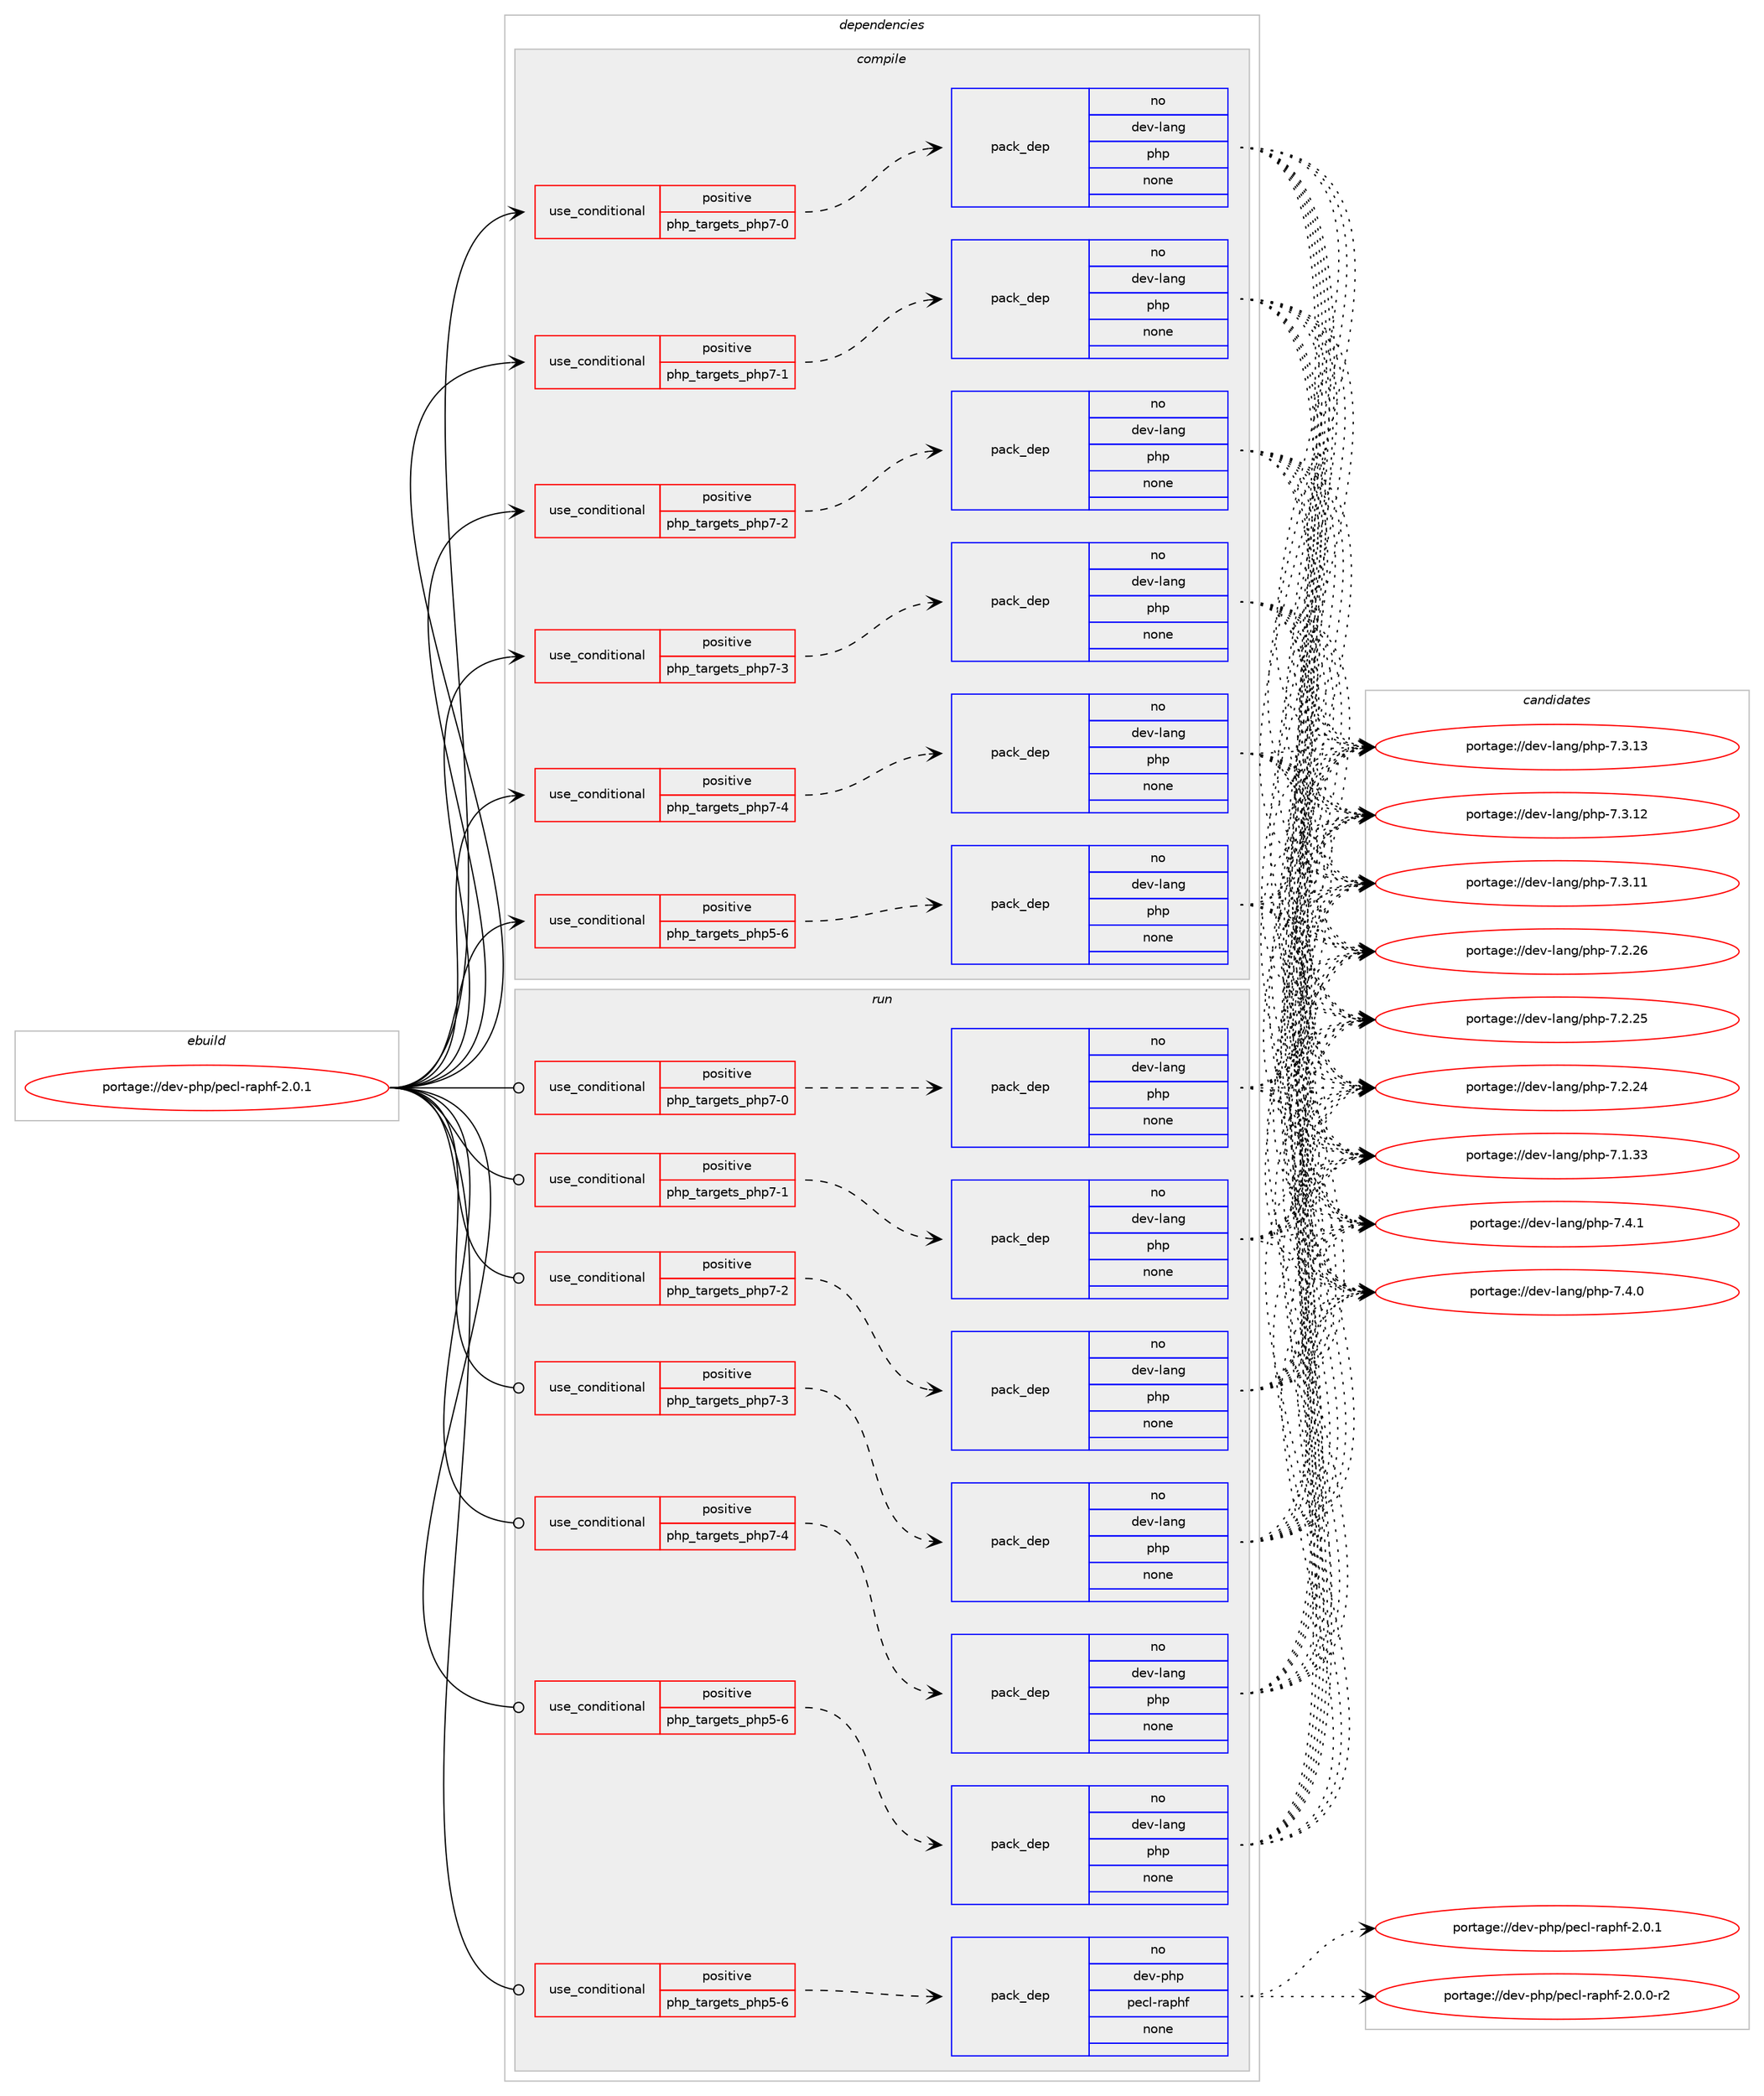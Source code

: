 digraph prolog {

# *************
# Graph options
# *************

newrank=true;
concentrate=true;
compound=true;
graph [rankdir=LR,fontname=Helvetica,fontsize=10,ranksep=1.5];#, ranksep=2.5, nodesep=0.2];
edge  [arrowhead=vee];
node  [fontname=Helvetica,fontsize=10];

# **********
# The ebuild
# **********

subgraph cluster_leftcol {
color=gray;
label=<<i>ebuild</i>>;
id [label="portage://dev-php/pecl-raphf-2.0.1", color=red, width=4, href="../dev-php/pecl-raphf-2.0.1.svg"];
}

# ****************
# The dependencies
# ****************

subgraph cluster_midcol {
color=gray;
label=<<i>dependencies</i>>;
subgraph cluster_compile {
fillcolor="#eeeeee";
style=filled;
label=<<i>compile</i>>;
subgraph cond120248 {
dependency475436 [label=<<TABLE BORDER="0" CELLBORDER="1" CELLSPACING="0" CELLPADDING="4"><TR><TD ROWSPAN="3" CELLPADDING="10">use_conditional</TD></TR><TR><TD>positive</TD></TR><TR><TD>php_targets_php5-6</TD></TR></TABLE>>, shape=none, color=red];
subgraph pack350161 {
dependency475437 [label=<<TABLE BORDER="0" CELLBORDER="1" CELLSPACING="0" CELLPADDING="4" WIDTH="220"><TR><TD ROWSPAN="6" CELLPADDING="30">pack_dep</TD></TR><TR><TD WIDTH="110">no</TD></TR><TR><TD>dev-lang</TD></TR><TR><TD>php</TD></TR><TR><TD>none</TD></TR><TR><TD></TD></TR></TABLE>>, shape=none, color=blue];
}
dependency475436:e -> dependency475437:w [weight=20,style="dashed",arrowhead="vee"];
}
id:e -> dependency475436:w [weight=20,style="solid",arrowhead="vee"];
subgraph cond120249 {
dependency475438 [label=<<TABLE BORDER="0" CELLBORDER="1" CELLSPACING="0" CELLPADDING="4"><TR><TD ROWSPAN="3" CELLPADDING="10">use_conditional</TD></TR><TR><TD>positive</TD></TR><TR><TD>php_targets_php7-0</TD></TR></TABLE>>, shape=none, color=red];
subgraph pack350162 {
dependency475439 [label=<<TABLE BORDER="0" CELLBORDER="1" CELLSPACING="0" CELLPADDING="4" WIDTH="220"><TR><TD ROWSPAN="6" CELLPADDING="30">pack_dep</TD></TR><TR><TD WIDTH="110">no</TD></TR><TR><TD>dev-lang</TD></TR><TR><TD>php</TD></TR><TR><TD>none</TD></TR><TR><TD></TD></TR></TABLE>>, shape=none, color=blue];
}
dependency475438:e -> dependency475439:w [weight=20,style="dashed",arrowhead="vee"];
}
id:e -> dependency475438:w [weight=20,style="solid",arrowhead="vee"];
subgraph cond120250 {
dependency475440 [label=<<TABLE BORDER="0" CELLBORDER="1" CELLSPACING="0" CELLPADDING="4"><TR><TD ROWSPAN="3" CELLPADDING="10">use_conditional</TD></TR><TR><TD>positive</TD></TR><TR><TD>php_targets_php7-1</TD></TR></TABLE>>, shape=none, color=red];
subgraph pack350163 {
dependency475441 [label=<<TABLE BORDER="0" CELLBORDER="1" CELLSPACING="0" CELLPADDING="4" WIDTH="220"><TR><TD ROWSPAN="6" CELLPADDING="30">pack_dep</TD></TR><TR><TD WIDTH="110">no</TD></TR><TR><TD>dev-lang</TD></TR><TR><TD>php</TD></TR><TR><TD>none</TD></TR><TR><TD></TD></TR></TABLE>>, shape=none, color=blue];
}
dependency475440:e -> dependency475441:w [weight=20,style="dashed",arrowhead="vee"];
}
id:e -> dependency475440:w [weight=20,style="solid",arrowhead="vee"];
subgraph cond120251 {
dependency475442 [label=<<TABLE BORDER="0" CELLBORDER="1" CELLSPACING="0" CELLPADDING="4"><TR><TD ROWSPAN="3" CELLPADDING="10">use_conditional</TD></TR><TR><TD>positive</TD></TR><TR><TD>php_targets_php7-2</TD></TR></TABLE>>, shape=none, color=red];
subgraph pack350164 {
dependency475443 [label=<<TABLE BORDER="0" CELLBORDER="1" CELLSPACING="0" CELLPADDING="4" WIDTH="220"><TR><TD ROWSPAN="6" CELLPADDING="30">pack_dep</TD></TR><TR><TD WIDTH="110">no</TD></TR><TR><TD>dev-lang</TD></TR><TR><TD>php</TD></TR><TR><TD>none</TD></TR><TR><TD></TD></TR></TABLE>>, shape=none, color=blue];
}
dependency475442:e -> dependency475443:w [weight=20,style="dashed",arrowhead="vee"];
}
id:e -> dependency475442:w [weight=20,style="solid",arrowhead="vee"];
subgraph cond120252 {
dependency475444 [label=<<TABLE BORDER="0" CELLBORDER="1" CELLSPACING="0" CELLPADDING="4"><TR><TD ROWSPAN="3" CELLPADDING="10">use_conditional</TD></TR><TR><TD>positive</TD></TR><TR><TD>php_targets_php7-3</TD></TR></TABLE>>, shape=none, color=red];
subgraph pack350165 {
dependency475445 [label=<<TABLE BORDER="0" CELLBORDER="1" CELLSPACING="0" CELLPADDING="4" WIDTH="220"><TR><TD ROWSPAN="6" CELLPADDING="30">pack_dep</TD></TR><TR><TD WIDTH="110">no</TD></TR><TR><TD>dev-lang</TD></TR><TR><TD>php</TD></TR><TR><TD>none</TD></TR><TR><TD></TD></TR></TABLE>>, shape=none, color=blue];
}
dependency475444:e -> dependency475445:w [weight=20,style="dashed",arrowhead="vee"];
}
id:e -> dependency475444:w [weight=20,style="solid",arrowhead="vee"];
subgraph cond120253 {
dependency475446 [label=<<TABLE BORDER="0" CELLBORDER="1" CELLSPACING="0" CELLPADDING="4"><TR><TD ROWSPAN="3" CELLPADDING="10">use_conditional</TD></TR><TR><TD>positive</TD></TR><TR><TD>php_targets_php7-4</TD></TR></TABLE>>, shape=none, color=red];
subgraph pack350166 {
dependency475447 [label=<<TABLE BORDER="0" CELLBORDER="1" CELLSPACING="0" CELLPADDING="4" WIDTH="220"><TR><TD ROWSPAN="6" CELLPADDING="30">pack_dep</TD></TR><TR><TD WIDTH="110">no</TD></TR><TR><TD>dev-lang</TD></TR><TR><TD>php</TD></TR><TR><TD>none</TD></TR><TR><TD></TD></TR></TABLE>>, shape=none, color=blue];
}
dependency475446:e -> dependency475447:w [weight=20,style="dashed",arrowhead="vee"];
}
id:e -> dependency475446:w [weight=20,style="solid",arrowhead="vee"];
}
subgraph cluster_compileandrun {
fillcolor="#eeeeee";
style=filled;
label=<<i>compile and run</i>>;
}
subgraph cluster_run {
fillcolor="#eeeeee";
style=filled;
label=<<i>run</i>>;
subgraph cond120254 {
dependency475448 [label=<<TABLE BORDER="0" CELLBORDER="1" CELLSPACING="0" CELLPADDING="4"><TR><TD ROWSPAN="3" CELLPADDING="10">use_conditional</TD></TR><TR><TD>positive</TD></TR><TR><TD>php_targets_php5-6</TD></TR></TABLE>>, shape=none, color=red];
subgraph pack350167 {
dependency475449 [label=<<TABLE BORDER="0" CELLBORDER="1" CELLSPACING="0" CELLPADDING="4" WIDTH="220"><TR><TD ROWSPAN="6" CELLPADDING="30">pack_dep</TD></TR><TR><TD WIDTH="110">no</TD></TR><TR><TD>dev-lang</TD></TR><TR><TD>php</TD></TR><TR><TD>none</TD></TR><TR><TD></TD></TR></TABLE>>, shape=none, color=blue];
}
dependency475448:e -> dependency475449:w [weight=20,style="dashed",arrowhead="vee"];
}
id:e -> dependency475448:w [weight=20,style="solid",arrowhead="odot"];
subgraph cond120255 {
dependency475450 [label=<<TABLE BORDER="0" CELLBORDER="1" CELLSPACING="0" CELLPADDING="4"><TR><TD ROWSPAN="3" CELLPADDING="10">use_conditional</TD></TR><TR><TD>positive</TD></TR><TR><TD>php_targets_php5-6</TD></TR></TABLE>>, shape=none, color=red];
subgraph pack350168 {
dependency475451 [label=<<TABLE BORDER="0" CELLBORDER="1" CELLSPACING="0" CELLPADDING="4" WIDTH="220"><TR><TD ROWSPAN="6" CELLPADDING="30">pack_dep</TD></TR><TR><TD WIDTH="110">no</TD></TR><TR><TD>dev-php</TD></TR><TR><TD>pecl-raphf</TD></TR><TR><TD>none</TD></TR><TR><TD></TD></TR></TABLE>>, shape=none, color=blue];
}
dependency475450:e -> dependency475451:w [weight=20,style="dashed",arrowhead="vee"];
}
id:e -> dependency475450:w [weight=20,style="solid",arrowhead="odot"];
subgraph cond120256 {
dependency475452 [label=<<TABLE BORDER="0" CELLBORDER="1" CELLSPACING="0" CELLPADDING="4"><TR><TD ROWSPAN="3" CELLPADDING="10">use_conditional</TD></TR><TR><TD>positive</TD></TR><TR><TD>php_targets_php7-0</TD></TR></TABLE>>, shape=none, color=red];
subgraph pack350169 {
dependency475453 [label=<<TABLE BORDER="0" CELLBORDER="1" CELLSPACING="0" CELLPADDING="4" WIDTH="220"><TR><TD ROWSPAN="6" CELLPADDING="30">pack_dep</TD></TR><TR><TD WIDTH="110">no</TD></TR><TR><TD>dev-lang</TD></TR><TR><TD>php</TD></TR><TR><TD>none</TD></TR><TR><TD></TD></TR></TABLE>>, shape=none, color=blue];
}
dependency475452:e -> dependency475453:w [weight=20,style="dashed",arrowhead="vee"];
}
id:e -> dependency475452:w [weight=20,style="solid",arrowhead="odot"];
subgraph cond120257 {
dependency475454 [label=<<TABLE BORDER="0" CELLBORDER="1" CELLSPACING="0" CELLPADDING="4"><TR><TD ROWSPAN="3" CELLPADDING="10">use_conditional</TD></TR><TR><TD>positive</TD></TR><TR><TD>php_targets_php7-1</TD></TR></TABLE>>, shape=none, color=red];
subgraph pack350170 {
dependency475455 [label=<<TABLE BORDER="0" CELLBORDER="1" CELLSPACING="0" CELLPADDING="4" WIDTH="220"><TR><TD ROWSPAN="6" CELLPADDING="30">pack_dep</TD></TR><TR><TD WIDTH="110">no</TD></TR><TR><TD>dev-lang</TD></TR><TR><TD>php</TD></TR><TR><TD>none</TD></TR><TR><TD></TD></TR></TABLE>>, shape=none, color=blue];
}
dependency475454:e -> dependency475455:w [weight=20,style="dashed",arrowhead="vee"];
}
id:e -> dependency475454:w [weight=20,style="solid",arrowhead="odot"];
subgraph cond120258 {
dependency475456 [label=<<TABLE BORDER="0" CELLBORDER="1" CELLSPACING="0" CELLPADDING="4"><TR><TD ROWSPAN="3" CELLPADDING="10">use_conditional</TD></TR><TR><TD>positive</TD></TR><TR><TD>php_targets_php7-2</TD></TR></TABLE>>, shape=none, color=red];
subgraph pack350171 {
dependency475457 [label=<<TABLE BORDER="0" CELLBORDER="1" CELLSPACING="0" CELLPADDING="4" WIDTH="220"><TR><TD ROWSPAN="6" CELLPADDING="30">pack_dep</TD></TR><TR><TD WIDTH="110">no</TD></TR><TR><TD>dev-lang</TD></TR><TR><TD>php</TD></TR><TR><TD>none</TD></TR><TR><TD></TD></TR></TABLE>>, shape=none, color=blue];
}
dependency475456:e -> dependency475457:w [weight=20,style="dashed",arrowhead="vee"];
}
id:e -> dependency475456:w [weight=20,style="solid",arrowhead="odot"];
subgraph cond120259 {
dependency475458 [label=<<TABLE BORDER="0" CELLBORDER="1" CELLSPACING="0" CELLPADDING="4"><TR><TD ROWSPAN="3" CELLPADDING="10">use_conditional</TD></TR><TR><TD>positive</TD></TR><TR><TD>php_targets_php7-3</TD></TR></TABLE>>, shape=none, color=red];
subgraph pack350172 {
dependency475459 [label=<<TABLE BORDER="0" CELLBORDER="1" CELLSPACING="0" CELLPADDING="4" WIDTH="220"><TR><TD ROWSPAN="6" CELLPADDING="30">pack_dep</TD></TR><TR><TD WIDTH="110">no</TD></TR><TR><TD>dev-lang</TD></TR><TR><TD>php</TD></TR><TR><TD>none</TD></TR><TR><TD></TD></TR></TABLE>>, shape=none, color=blue];
}
dependency475458:e -> dependency475459:w [weight=20,style="dashed",arrowhead="vee"];
}
id:e -> dependency475458:w [weight=20,style="solid",arrowhead="odot"];
subgraph cond120260 {
dependency475460 [label=<<TABLE BORDER="0" CELLBORDER="1" CELLSPACING="0" CELLPADDING="4"><TR><TD ROWSPAN="3" CELLPADDING="10">use_conditional</TD></TR><TR><TD>positive</TD></TR><TR><TD>php_targets_php7-4</TD></TR></TABLE>>, shape=none, color=red];
subgraph pack350173 {
dependency475461 [label=<<TABLE BORDER="0" CELLBORDER="1" CELLSPACING="0" CELLPADDING="4" WIDTH="220"><TR><TD ROWSPAN="6" CELLPADDING="30">pack_dep</TD></TR><TR><TD WIDTH="110">no</TD></TR><TR><TD>dev-lang</TD></TR><TR><TD>php</TD></TR><TR><TD>none</TD></TR><TR><TD></TD></TR></TABLE>>, shape=none, color=blue];
}
dependency475460:e -> dependency475461:w [weight=20,style="dashed",arrowhead="vee"];
}
id:e -> dependency475460:w [weight=20,style="solid",arrowhead="odot"];
}
}

# **************
# The candidates
# **************

subgraph cluster_choices {
rank=same;
color=gray;
label=<<i>candidates</i>>;

subgraph choice350161 {
color=black;
nodesep=1;
choice100101118451089711010347112104112455546524649 [label="portage://dev-lang/php-7.4.1", color=red, width=4,href="../dev-lang/php-7.4.1.svg"];
choice100101118451089711010347112104112455546524648 [label="portage://dev-lang/php-7.4.0", color=red, width=4,href="../dev-lang/php-7.4.0.svg"];
choice10010111845108971101034711210411245554651464951 [label="portage://dev-lang/php-7.3.13", color=red, width=4,href="../dev-lang/php-7.3.13.svg"];
choice10010111845108971101034711210411245554651464950 [label="portage://dev-lang/php-7.3.12", color=red, width=4,href="../dev-lang/php-7.3.12.svg"];
choice10010111845108971101034711210411245554651464949 [label="portage://dev-lang/php-7.3.11", color=red, width=4,href="../dev-lang/php-7.3.11.svg"];
choice10010111845108971101034711210411245554650465054 [label="portage://dev-lang/php-7.2.26", color=red, width=4,href="../dev-lang/php-7.2.26.svg"];
choice10010111845108971101034711210411245554650465053 [label="portage://dev-lang/php-7.2.25", color=red, width=4,href="../dev-lang/php-7.2.25.svg"];
choice10010111845108971101034711210411245554650465052 [label="portage://dev-lang/php-7.2.24", color=red, width=4,href="../dev-lang/php-7.2.24.svg"];
choice10010111845108971101034711210411245554649465151 [label="portage://dev-lang/php-7.1.33", color=red, width=4,href="../dev-lang/php-7.1.33.svg"];
dependency475437:e -> choice100101118451089711010347112104112455546524649:w [style=dotted,weight="100"];
dependency475437:e -> choice100101118451089711010347112104112455546524648:w [style=dotted,weight="100"];
dependency475437:e -> choice10010111845108971101034711210411245554651464951:w [style=dotted,weight="100"];
dependency475437:e -> choice10010111845108971101034711210411245554651464950:w [style=dotted,weight="100"];
dependency475437:e -> choice10010111845108971101034711210411245554651464949:w [style=dotted,weight="100"];
dependency475437:e -> choice10010111845108971101034711210411245554650465054:w [style=dotted,weight="100"];
dependency475437:e -> choice10010111845108971101034711210411245554650465053:w [style=dotted,weight="100"];
dependency475437:e -> choice10010111845108971101034711210411245554650465052:w [style=dotted,weight="100"];
dependency475437:e -> choice10010111845108971101034711210411245554649465151:w [style=dotted,weight="100"];
}
subgraph choice350162 {
color=black;
nodesep=1;
choice100101118451089711010347112104112455546524649 [label="portage://dev-lang/php-7.4.1", color=red, width=4,href="../dev-lang/php-7.4.1.svg"];
choice100101118451089711010347112104112455546524648 [label="portage://dev-lang/php-7.4.0", color=red, width=4,href="../dev-lang/php-7.4.0.svg"];
choice10010111845108971101034711210411245554651464951 [label="portage://dev-lang/php-7.3.13", color=red, width=4,href="../dev-lang/php-7.3.13.svg"];
choice10010111845108971101034711210411245554651464950 [label="portage://dev-lang/php-7.3.12", color=red, width=4,href="../dev-lang/php-7.3.12.svg"];
choice10010111845108971101034711210411245554651464949 [label="portage://dev-lang/php-7.3.11", color=red, width=4,href="../dev-lang/php-7.3.11.svg"];
choice10010111845108971101034711210411245554650465054 [label="portage://dev-lang/php-7.2.26", color=red, width=4,href="../dev-lang/php-7.2.26.svg"];
choice10010111845108971101034711210411245554650465053 [label="portage://dev-lang/php-7.2.25", color=red, width=4,href="../dev-lang/php-7.2.25.svg"];
choice10010111845108971101034711210411245554650465052 [label="portage://dev-lang/php-7.2.24", color=red, width=4,href="../dev-lang/php-7.2.24.svg"];
choice10010111845108971101034711210411245554649465151 [label="portage://dev-lang/php-7.1.33", color=red, width=4,href="../dev-lang/php-7.1.33.svg"];
dependency475439:e -> choice100101118451089711010347112104112455546524649:w [style=dotted,weight="100"];
dependency475439:e -> choice100101118451089711010347112104112455546524648:w [style=dotted,weight="100"];
dependency475439:e -> choice10010111845108971101034711210411245554651464951:w [style=dotted,weight="100"];
dependency475439:e -> choice10010111845108971101034711210411245554651464950:w [style=dotted,weight="100"];
dependency475439:e -> choice10010111845108971101034711210411245554651464949:w [style=dotted,weight="100"];
dependency475439:e -> choice10010111845108971101034711210411245554650465054:w [style=dotted,weight="100"];
dependency475439:e -> choice10010111845108971101034711210411245554650465053:w [style=dotted,weight="100"];
dependency475439:e -> choice10010111845108971101034711210411245554650465052:w [style=dotted,weight="100"];
dependency475439:e -> choice10010111845108971101034711210411245554649465151:w [style=dotted,weight="100"];
}
subgraph choice350163 {
color=black;
nodesep=1;
choice100101118451089711010347112104112455546524649 [label="portage://dev-lang/php-7.4.1", color=red, width=4,href="../dev-lang/php-7.4.1.svg"];
choice100101118451089711010347112104112455546524648 [label="portage://dev-lang/php-7.4.0", color=red, width=4,href="../dev-lang/php-7.4.0.svg"];
choice10010111845108971101034711210411245554651464951 [label="portage://dev-lang/php-7.3.13", color=red, width=4,href="../dev-lang/php-7.3.13.svg"];
choice10010111845108971101034711210411245554651464950 [label="portage://dev-lang/php-7.3.12", color=red, width=4,href="../dev-lang/php-7.3.12.svg"];
choice10010111845108971101034711210411245554651464949 [label="portage://dev-lang/php-7.3.11", color=red, width=4,href="../dev-lang/php-7.3.11.svg"];
choice10010111845108971101034711210411245554650465054 [label="portage://dev-lang/php-7.2.26", color=red, width=4,href="../dev-lang/php-7.2.26.svg"];
choice10010111845108971101034711210411245554650465053 [label="portage://dev-lang/php-7.2.25", color=red, width=4,href="../dev-lang/php-7.2.25.svg"];
choice10010111845108971101034711210411245554650465052 [label="portage://dev-lang/php-7.2.24", color=red, width=4,href="../dev-lang/php-7.2.24.svg"];
choice10010111845108971101034711210411245554649465151 [label="portage://dev-lang/php-7.1.33", color=red, width=4,href="../dev-lang/php-7.1.33.svg"];
dependency475441:e -> choice100101118451089711010347112104112455546524649:w [style=dotted,weight="100"];
dependency475441:e -> choice100101118451089711010347112104112455546524648:w [style=dotted,weight="100"];
dependency475441:e -> choice10010111845108971101034711210411245554651464951:w [style=dotted,weight="100"];
dependency475441:e -> choice10010111845108971101034711210411245554651464950:w [style=dotted,weight="100"];
dependency475441:e -> choice10010111845108971101034711210411245554651464949:w [style=dotted,weight="100"];
dependency475441:e -> choice10010111845108971101034711210411245554650465054:w [style=dotted,weight="100"];
dependency475441:e -> choice10010111845108971101034711210411245554650465053:w [style=dotted,weight="100"];
dependency475441:e -> choice10010111845108971101034711210411245554650465052:w [style=dotted,weight="100"];
dependency475441:e -> choice10010111845108971101034711210411245554649465151:w [style=dotted,weight="100"];
}
subgraph choice350164 {
color=black;
nodesep=1;
choice100101118451089711010347112104112455546524649 [label="portage://dev-lang/php-7.4.1", color=red, width=4,href="../dev-lang/php-7.4.1.svg"];
choice100101118451089711010347112104112455546524648 [label="portage://dev-lang/php-7.4.0", color=red, width=4,href="../dev-lang/php-7.4.0.svg"];
choice10010111845108971101034711210411245554651464951 [label="portage://dev-lang/php-7.3.13", color=red, width=4,href="../dev-lang/php-7.3.13.svg"];
choice10010111845108971101034711210411245554651464950 [label="portage://dev-lang/php-7.3.12", color=red, width=4,href="../dev-lang/php-7.3.12.svg"];
choice10010111845108971101034711210411245554651464949 [label="portage://dev-lang/php-7.3.11", color=red, width=4,href="../dev-lang/php-7.3.11.svg"];
choice10010111845108971101034711210411245554650465054 [label="portage://dev-lang/php-7.2.26", color=red, width=4,href="../dev-lang/php-7.2.26.svg"];
choice10010111845108971101034711210411245554650465053 [label="portage://dev-lang/php-7.2.25", color=red, width=4,href="../dev-lang/php-7.2.25.svg"];
choice10010111845108971101034711210411245554650465052 [label="portage://dev-lang/php-7.2.24", color=red, width=4,href="../dev-lang/php-7.2.24.svg"];
choice10010111845108971101034711210411245554649465151 [label="portage://dev-lang/php-7.1.33", color=red, width=4,href="../dev-lang/php-7.1.33.svg"];
dependency475443:e -> choice100101118451089711010347112104112455546524649:w [style=dotted,weight="100"];
dependency475443:e -> choice100101118451089711010347112104112455546524648:w [style=dotted,weight="100"];
dependency475443:e -> choice10010111845108971101034711210411245554651464951:w [style=dotted,weight="100"];
dependency475443:e -> choice10010111845108971101034711210411245554651464950:w [style=dotted,weight="100"];
dependency475443:e -> choice10010111845108971101034711210411245554651464949:w [style=dotted,weight="100"];
dependency475443:e -> choice10010111845108971101034711210411245554650465054:w [style=dotted,weight="100"];
dependency475443:e -> choice10010111845108971101034711210411245554650465053:w [style=dotted,weight="100"];
dependency475443:e -> choice10010111845108971101034711210411245554650465052:w [style=dotted,weight="100"];
dependency475443:e -> choice10010111845108971101034711210411245554649465151:w [style=dotted,weight="100"];
}
subgraph choice350165 {
color=black;
nodesep=1;
choice100101118451089711010347112104112455546524649 [label="portage://dev-lang/php-7.4.1", color=red, width=4,href="../dev-lang/php-7.4.1.svg"];
choice100101118451089711010347112104112455546524648 [label="portage://dev-lang/php-7.4.0", color=red, width=4,href="../dev-lang/php-7.4.0.svg"];
choice10010111845108971101034711210411245554651464951 [label="portage://dev-lang/php-7.3.13", color=red, width=4,href="../dev-lang/php-7.3.13.svg"];
choice10010111845108971101034711210411245554651464950 [label="portage://dev-lang/php-7.3.12", color=red, width=4,href="../dev-lang/php-7.3.12.svg"];
choice10010111845108971101034711210411245554651464949 [label="portage://dev-lang/php-7.3.11", color=red, width=4,href="../dev-lang/php-7.3.11.svg"];
choice10010111845108971101034711210411245554650465054 [label="portage://dev-lang/php-7.2.26", color=red, width=4,href="../dev-lang/php-7.2.26.svg"];
choice10010111845108971101034711210411245554650465053 [label="portage://dev-lang/php-7.2.25", color=red, width=4,href="../dev-lang/php-7.2.25.svg"];
choice10010111845108971101034711210411245554650465052 [label="portage://dev-lang/php-7.2.24", color=red, width=4,href="../dev-lang/php-7.2.24.svg"];
choice10010111845108971101034711210411245554649465151 [label="portage://dev-lang/php-7.1.33", color=red, width=4,href="../dev-lang/php-7.1.33.svg"];
dependency475445:e -> choice100101118451089711010347112104112455546524649:w [style=dotted,weight="100"];
dependency475445:e -> choice100101118451089711010347112104112455546524648:w [style=dotted,weight="100"];
dependency475445:e -> choice10010111845108971101034711210411245554651464951:w [style=dotted,weight="100"];
dependency475445:e -> choice10010111845108971101034711210411245554651464950:w [style=dotted,weight="100"];
dependency475445:e -> choice10010111845108971101034711210411245554651464949:w [style=dotted,weight="100"];
dependency475445:e -> choice10010111845108971101034711210411245554650465054:w [style=dotted,weight="100"];
dependency475445:e -> choice10010111845108971101034711210411245554650465053:w [style=dotted,weight="100"];
dependency475445:e -> choice10010111845108971101034711210411245554650465052:w [style=dotted,weight="100"];
dependency475445:e -> choice10010111845108971101034711210411245554649465151:w [style=dotted,weight="100"];
}
subgraph choice350166 {
color=black;
nodesep=1;
choice100101118451089711010347112104112455546524649 [label="portage://dev-lang/php-7.4.1", color=red, width=4,href="../dev-lang/php-7.4.1.svg"];
choice100101118451089711010347112104112455546524648 [label="portage://dev-lang/php-7.4.0", color=red, width=4,href="../dev-lang/php-7.4.0.svg"];
choice10010111845108971101034711210411245554651464951 [label="portage://dev-lang/php-7.3.13", color=red, width=4,href="../dev-lang/php-7.3.13.svg"];
choice10010111845108971101034711210411245554651464950 [label="portage://dev-lang/php-7.3.12", color=red, width=4,href="../dev-lang/php-7.3.12.svg"];
choice10010111845108971101034711210411245554651464949 [label="portage://dev-lang/php-7.3.11", color=red, width=4,href="../dev-lang/php-7.3.11.svg"];
choice10010111845108971101034711210411245554650465054 [label="portage://dev-lang/php-7.2.26", color=red, width=4,href="../dev-lang/php-7.2.26.svg"];
choice10010111845108971101034711210411245554650465053 [label="portage://dev-lang/php-7.2.25", color=red, width=4,href="../dev-lang/php-7.2.25.svg"];
choice10010111845108971101034711210411245554650465052 [label="portage://dev-lang/php-7.2.24", color=red, width=4,href="../dev-lang/php-7.2.24.svg"];
choice10010111845108971101034711210411245554649465151 [label="portage://dev-lang/php-7.1.33", color=red, width=4,href="../dev-lang/php-7.1.33.svg"];
dependency475447:e -> choice100101118451089711010347112104112455546524649:w [style=dotted,weight="100"];
dependency475447:e -> choice100101118451089711010347112104112455546524648:w [style=dotted,weight="100"];
dependency475447:e -> choice10010111845108971101034711210411245554651464951:w [style=dotted,weight="100"];
dependency475447:e -> choice10010111845108971101034711210411245554651464950:w [style=dotted,weight="100"];
dependency475447:e -> choice10010111845108971101034711210411245554651464949:w [style=dotted,weight="100"];
dependency475447:e -> choice10010111845108971101034711210411245554650465054:w [style=dotted,weight="100"];
dependency475447:e -> choice10010111845108971101034711210411245554650465053:w [style=dotted,weight="100"];
dependency475447:e -> choice10010111845108971101034711210411245554650465052:w [style=dotted,weight="100"];
dependency475447:e -> choice10010111845108971101034711210411245554649465151:w [style=dotted,weight="100"];
}
subgraph choice350167 {
color=black;
nodesep=1;
choice100101118451089711010347112104112455546524649 [label="portage://dev-lang/php-7.4.1", color=red, width=4,href="../dev-lang/php-7.4.1.svg"];
choice100101118451089711010347112104112455546524648 [label="portage://dev-lang/php-7.4.0", color=red, width=4,href="../dev-lang/php-7.4.0.svg"];
choice10010111845108971101034711210411245554651464951 [label="portage://dev-lang/php-7.3.13", color=red, width=4,href="../dev-lang/php-7.3.13.svg"];
choice10010111845108971101034711210411245554651464950 [label="portage://dev-lang/php-7.3.12", color=red, width=4,href="../dev-lang/php-7.3.12.svg"];
choice10010111845108971101034711210411245554651464949 [label="portage://dev-lang/php-7.3.11", color=red, width=4,href="../dev-lang/php-7.3.11.svg"];
choice10010111845108971101034711210411245554650465054 [label="portage://dev-lang/php-7.2.26", color=red, width=4,href="../dev-lang/php-7.2.26.svg"];
choice10010111845108971101034711210411245554650465053 [label="portage://dev-lang/php-7.2.25", color=red, width=4,href="../dev-lang/php-7.2.25.svg"];
choice10010111845108971101034711210411245554650465052 [label="portage://dev-lang/php-7.2.24", color=red, width=4,href="../dev-lang/php-7.2.24.svg"];
choice10010111845108971101034711210411245554649465151 [label="portage://dev-lang/php-7.1.33", color=red, width=4,href="../dev-lang/php-7.1.33.svg"];
dependency475449:e -> choice100101118451089711010347112104112455546524649:w [style=dotted,weight="100"];
dependency475449:e -> choice100101118451089711010347112104112455546524648:w [style=dotted,weight="100"];
dependency475449:e -> choice10010111845108971101034711210411245554651464951:w [style=dotted,weight="100"];
dependency475449:e -> choice10010111845108971101034711210411245554651464950:w [style=dotted,weight="100"];
dependency475449:e -> choice10010111845108971101034711210411245554651464949:w [style=dotted,weight="100"];
dependency475449:e -> choice10010111845108971101034711210411245554650465054:w [style=dotted,weight="100"];
dependency475449:e -> choice10010111845108971101034711210411245554650465053:w [style=dotted,weight="100"];
dependency475449:e -> choice10010111845108971101034711210411245554650465052:w [style=dotted,weight="100"];
dependency475449:e -> choice10010111845108971101034711210411245554649465151:w [style=dotted,weight="100"];
}
subgraph choice350168 {
color=black;
nodesep=1;
choice1001011184511210411247112101991084511497112104102455046484649 [label="portage://dev-php/pecl-raphf-2.0.1", color=red, width=4,href="../dev-php/pecl-raphf-2.0.1.svg"];
choice10010111845112104112471121019910845114971121041024550464846484511450 [label="portage://dev-php/pecl-raphf-2.0.0-r2", color=red, width=4,href="../dev-php/pecl-raphf-2.0.0-r2.svg"];
dependency475451:e -> choice1001011184511210411247112101991084511497112104102455046484649:w [style=dotted,weight="100"];
dependency475451:e -> choice10010111845112104112471121019910845114971121041024550464846484511450:w [style=dotted,weight="100"];
}
subgraph choice350169 {
color=black;
nodesep=1;
choice100101118451089711010347112104112455546524649 [label="portage://dev-lang/php-7.4.1", color=red, width=4,href="../dev-lang/php-7.4.1.svg"];
choice100101118451089711010347112104112455546524648 [label="portage://dev-lang/php-7.4.0", color=red, width=4,href="../dev-lang/php-7.4.0.svg"];
choice10010111845108971101034711210411245554651464951 [label="portage://dev-lang/php-7.3.13", color=red, width=4,href="../dev-lang/php-7.3.13.svg"];
choice10010111845108971101034711210411245554651464950 [label="portage://dev-lang/php-7.3.12", color=red, width=4,href="../dev-lang/php-7.3.12.svg"];
choice10010111845108971101034711210411245554651464949 [label="portage://dev-lang/php-7.3.11", color=red, width=4,href="../dev-lang/php-7.3.11.svg"];
choice10010111845108971101034711210411245554650465054 [label="portage://dev-lang/php-7.2.26", color=red, width=4,href="../dev-lang/php-7.2.26.svg"];
choice10010111845108971101034711210411245554650465053 [label="portage://dev-lang/php-7.2.25", color=red, width=4,href="../dev-lang/php-7.2.25.svg"];
choice10010111845108971101034711210411245554650465052 [label="portage://dev-lang/php-7.2.24", color=red, width=4,href="../dev-lang/php-7.2.24.svg"];
choice10010111845108971101034711210411245554649465151 [label="portage://dev-lang/php-7.1.33", color=red, width=4,href="../dev-lang/php-7.1.33.svg"];
dependency475453:e -> choice100101118451089711010347112104112455546524649:w [style=dotted,weight="100"];
dependency475453:e -> choice100101118451089711010347112104112455546524648:w [style=dotted,weight="100"];
dependency475453:e -> choice10010111845108971101034711210411245554651464951:w [style=dotted,weight="100"];
dependency475453:e -> choice10010111845108971101034711210411245554651464950:w [style=dotted,weight="100"];
dependency475453:e -> choice10010111845108971101034711210411245554651464949:w [style=dotted,weight="100"];
dependency475453:e -> choice10010111845108971101034711210411245554650465054:w [style=dotted,weight="100"];
dependency475453:e -> choice10010111845108971101034711210411245554650465053:w [style=dotted,weight="100"];
dependency475453:e -> choice10010111845108971101034711210411245554650465052:w [style=dotted,weight="100"];
dependency475453:e -> choice10010111845108971101034711210411245554649465151:w [style=dotted,weight="100"];
}
subgraph choice350170 {
color=black;
nodesep=1;
choice100101118451089711010347112104112455546524649 [label="portage://dev-lang/php-7.4.1", color=red, width=4,href="../dev-lang/php-7.4.1.svg"];
choice100101118451089711010347112104112455546524648 [label="portage://dev-lang/php-7.4.0", color=red, width=4,href="../dev-lang/php-7.4.0.svg"];
choice10010111845108971101034711210411245554651464951 [label="portage://dev-lang/php-7.3.13", color=red, width=4,href="../dev-lang/php-7.3.13.svg"];
choice10010111845108971101034711210411245554651464950 [label="portage://dev-lang/php-7.3.12", color=red, width=4,href="../dev-lang/php-7.3.12.svg"];
choice10010111845108971101034711210411245554651464949 [label="portage://dev-lang/php-7.3.11", color=red, width=4,href="../dev-lang/php-7.3.11.svg"];
choice10010111845108971101034711210411245554650465054 [label="portage://dev-lang/php-7.2.26", color=red, width=4,href="../dev-lang/php-7.2.26.svg"];
choice10010111845108971101034711210411245554650465053 [label="portage://dev-lang/php-7.2.25", color=red, width=4,href="../dev-lang/php-7.2.25.svg"];
choice10010111845108971101034711210411245554650465052 [label="portage://dev-lang/php-7.2.24", color=red, width=4,href="../dev-lang/php-7.2.24.svg"];
choice10010111845108971101034711210411245554649465151 [label="portage://dev-lang/php-7.1.33", color=red, width=4,href="../dev-lang/php-7.1.33.svg"];
dependency475455:e -> choice100101118451089711010347112104112455546524649:w [style=dotted,weight="100"];
dependency475455:e -> choice100101118451089711010347112104112455546524648:w [style=dotted,weight="100"];
dependency475455:e -> choice10010111845108971101034711210411245554651464951:w [style=dotted,weight="100"];
dependency475455:e -> choice10010111845108971101034711210411245554651464950:w [style=dotted,weight="100"];
dependency475455:e -> choice10010111845108971101034711210411245554651464949:w [style=dotted,weight="100"];
dependency475455:e -> choice10010111845108971101034711210411245554650465054:w [style=dotted,weight="100"];
dependency475455:e -> choice10010111845108971101034711210411245554650465053:w [style=dotted,weight="100"];
dependency475455:e -> choice10010111845108971101034711210411245554650465052:w [style=dotted,weight="100"];
dependency475455:e -> choice10010111845108971101034711210411245554649465151:w [style=dotted,weight="100"];
}
subgraph choice350171 {
color=black;
nodesep=1;
choice100101118451089711010347112104112455546524649 [label="portage://dev-lang/php-7.4.1", color=red, width=4,href="../dev-lang/php-7.4.1.svg"];
choice100101118451089711010347112104112455546524648 [label="portage://dev-lang/php-7.4.0", color=red, width=4,href="../dev-lang/php-7.4.0.svg"];
choice10010111845108971101034711210411245554651464951 [label="portage://dev-lang/php-7.3.13", color=red, width=4,href="../dev-lang/php-7.3.13.svg"];
choice10010111845108971101034711210411245554651464950 [label="portage://dev-lang/php-7.3.12", color=red, width=4,href="../dev-lang/php-7.3.12.svg"];
choice10010111845108971101034711210411245554651464949 [label="portage://dev-lang/php-7.3.11", color=red, width=4,href="../dev-lang/php-7.3.11.svg"];
choice10010111845108971101034711210411245554650465054 [label="portage://dev-lang/php-7.2.26", color=red, width=4,href="../dev-lang/php-7.2.26.svg"];
choice10010111845108971101034711210411245554650465053 [label="portage://dev-lang/php-7.2.25", color=red, width=4,href="../dev-lang/php-7.2.25.svg"];
choice10010111845108971101034711210411245554650465052 [label="portage://dev-lang/php-7.2.24", color=red, width=4,href="../dev-lang/php-7.2.24.svg"];
choice10010111845108971101034711210411245554649465151 [label="portage://dev-lang/php-7.1.33", color=red, width=4,href="../dev-lang/php-7.1.33.svg"];
dependency475457:e -> choice100101118451089711010347112104112455546524649:w [style=dotted,weight="100"];
dependency475457:e -> choice100101118451089711010347112104112455546524648:w [style=dotted,weight="100"];
dependency475457:e -> choice10010111845108971101034711210411245554651464951:w [style=dotted,weight="100"];
dependency475457:e -> choice10010111845108971101034711210411245554651464950:w [style=dotted,weight="100"];
dependency475457:e -> choice10010111845108971101034711210411245554651464949:w [style=dotted,weight="100"];
dependency475457:e -> choice10010111845108971101034711210411245554650465054:w [style=dotted,weight="100"];
dependency475457:e -> choice10010111845108971101034711210411245554650465053:w [style=dotted,weight="100"];
dependency475457:e -> choice10010111845108971101034711210411245554650465052:w [style=dotted,weight="100"];
dependency475457:e -> choice10010111845108971101034711210411245554649465151:w [style=dotted,weight="100"];
}
subgraph choice350172 {
color=black;
nodesep=1;
choice100101118451089711010347112104112455546524649 [label="portage://dev-lang/php-7.4.1", color=red, width=4,href="../dev-lang/php-7.4.1.svg"];
choice100101118451089711010347112104112455546524648 [label="portage://dev-lang/php-7.4.0", color=red, width=4,href="../dev-lang/php-7.4.0.svg"];
choice10010111845108971101034711210411245554651464951 [label="portage://dev-lang/php-7.3.13", color=red, width=4,href="../dev-lang/php-7.3.13.svg"];
choice10010111845108971101034711210411245554651464950 [label="portage://dev-lang/php-7.3.12", color=red, width=4,href="../dev-lang/php-7.3.12.svg"];
choice10010111845108971101034711210411245554651464949 [label="portage://dev-lang/php-7.3.11", color=red, width=4,href="../dev-lang/php-7.3.11.svg"];
choice10010111845108971101034711210411245554650465054 [label="portage://dev-lang/php-7.2.26", color=red, width=4,href="../dev-lang/php-7.2.26.svg"];
choice10010111845108971101034711210411245554650465053 [label="portage://dev-lang/php-7.2.25", color=red, width=4,href="../dev-lang/php-7.2.25.svg"];
choice10010111845108971101034711210411245554650465052 [label="portage://dev-lang/php-7.2.24", color=red, width=4,href="../dev-lang/php-7.2.24.svg"];
choice10010111845108971101034711210411245554649465151 [label="portage://dev-lang/php-7.1.33", color=red, width=4,href="../dev-lang/php-7.1.33.svg"];
dependency475459:e -> choice100101118451089711010347112104112455546524649:w [style=dotted,weight="100"];
dependency475459:e -> choice100101118451089711010347112104112455546524648:w [style=dotted,weight="100"];
dependency475459:e -> choice10010111845108971101034711210411245554651464951:w [style=dotted,weight="100"];
dependency475459:e -> choice10010111845108971101034711210411245554651464950:w [style=dotted,weight="100"];
dependency475459:e -> choice10010111845108971101034711210411245554651464949:w [style=dotted,weight="100"];
dependency475459:e -> choice10010111845108971101034711210411245554650465054:w [style=dotted,weight="100"];
dependency475459:e -> choice10010111845108971101034711210411245554650465053:w [style=dotted,weight="100"];
dependency475459:e -> choice10010111845108971101034711210411245554650465052:w [style=dotted,weight="100"];
dependency475459:e -> choice10010111845108971101034711210411245554649465151:w [style=dotted,weight="100"];
}
subgraph choice350173 {
color=black;
nodesep=1;
choice100101118451089711010347112104112455546524649 [label="portage://dev-lang/php-7.4.1", color=red, width=4,href="../dev-lang/php-7.4.1.svg"];
choice100101118451089711010347112104112455546524648 [label="portage://dev-lang/php-7.4.0", color=red, width=4,href="../dev-lang/php-7.4.0.svg"];
choice10010111845108971101034711210411245554651464951 [label="portage://dev-lang/php-7.3.13", color=red, width=4,href="../dev-lang/php-7.3.13.svg"];
choice10010111845108971101034711210411245554651464950 [label="portage://dev-lang/php-7.3.12", color=red, width=4,href="../dev-lang/php-7.3.12.svg"];
choice10010111845108971101034711210411245554651464949 [label="portage://dev-lang/php-7.3.11", color=red, width=4,href="../dev-lang/php-7.3.11.svg"];
choice10010111845108971101034711210411245554650465054 [label="portage://dev-lang/php-7.2.26", color=red, width=4,href="../dev-lang/php-7.2.26.svg"];
choice10010111845108971101034711210411245554650465053 [label="portage://dev-lang/php-7.2.25", color=red, width=4,href="../dev-lang/php-7.2.25.svg"];
choice10010111845108971101034711210411245554650465052 [label="portage://dev-lang/php-7.2.24", color=red, width=4,href="../dev-lang/php-7.2.24.svg"];
choice10010111845108971101034711210411245554649465151 [label="portage://dev-lang/php-7.1.33", color=red, width=4,href="../dev-lang/php-7.1.33.svg"];
dependency475461:e -> choice100101118451089711010347112104112455546524649:w [style=dotted,weight="100"];
dependency475461:e -> choice100101118451089711010347112104112455546524648:w [style=dotted,weight="100"];
dependency475461:e -> choice10010111845108971101034711210411245554651464951:w [style=dotted,weight="100"];
dependency475461:e -> choice10010111845108971101034711210411245554651464950:w [style=dotted,weight="100"];
dependency475461:e -> choice10010111845108971101034711210411245554651464949:w [style=dotted,weight="100"];
dependency475461:e -> choice10010111845108971101034711210411245554650465054:w [style=dotted,weight="100"];
dependency475461:e -> choice10010111845108971101034711210411245554650465053:w [style=dotted,weight="100"];
dependency475461:e -> choice10010111845108971101034711210411245554650465052:w [style=dotted,weight="100"];
dependency475461:e -> choice10010111845108971101034711210411245554649465151:w [style=dotted,weight="100"];
}
}

}
